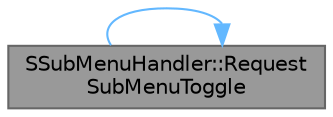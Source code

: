 digraph "SSubMenuHandler::RequestSubMenuToggle"
{
 // INTERACTIVE_SVG=YES
 // LATEX_PDF_SIZE
  bgcolor="transparent";
  edge [fontname=Helvetica,fontsize=10,labelfontname=Helvetica,labelfontsize=10];
  node [fontname=Helvetica,fontsize=10,shape=box,height=0.2,width=0.4];
  rankdir="LR";
  Node1 [id="Node000001",label="SSubMenuHandler::Request\lSubMenuToggle",height=0.2,width=0.4,color="gray40", fillcolor="grey60", style="filled", fontcolor="black",tooltip="Requests that the sub-menu associated with this widget be toggled on or off."];
  Node1 -> Node1 [id="edge1_Node000001_Node000001",color="steelblue1",style="solid",tooltip=" "];
}
